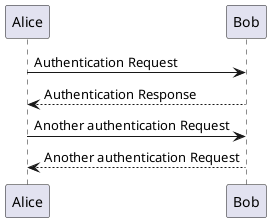 @startuml
Alice -> Bob: Authentication Request
Bob --> Alice: Authentication Response

Alice -> Bob: Another authentication Request
Bob --> Alice: Another authentication Request
@enduml